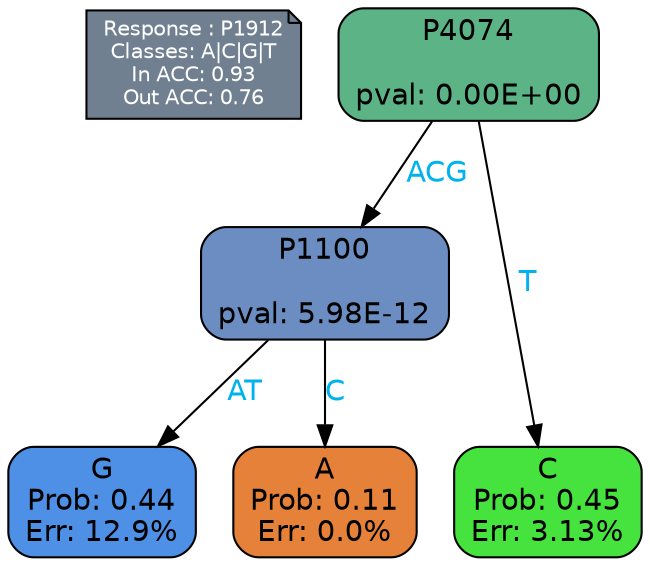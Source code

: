 digraph Tree {
node [shape=box, style="filled, rounded", color="black", fontname=helvetica] ;
graph [ranksep=equally, splines=polylines, bgcolor=transparent, dpi=600] ;
edge [fontname=helvetica] ;
LEGEND [label="Response : P1912
Classes: A|C|G|T
In ACC: 0.93
Out ACC: 0.76
",shape=note,align=left,style=filled,fillcolor="slategray",fontcolor="white",fontsize=10];1 [label="P4074

pval: 0.00E+00", fillcolor="#5bb386"] ;
2 [label="P1100

pval: 5.98E-12", fillcolor="#6c8dc1"] ;
3 [label="G
Prob: 0.44
Err: 12.9%", fillcolor="#4d90e5"] ;
4 [label="A
Prob: 0.11
Err: 0.0%", fillcolor="#e58139"] ;
5 [label="C
Prob: 0.45
Err: 3.13%", fillcolor="#46e23e"] ;
1 -> 2 [label="ACG",fontcolor=deepskyblue2] ;
1 -> 5 [label="T",fontcolor=deepskyblue2] ;
2 -> 3 [label="AT",fontcolor=deepskyblue2] ;
2 -> 4 [label="C",fontcolor=deepskyblue2] ;
{rank = same; 3;4;5;}{rank = same; LEGEND;1;}}